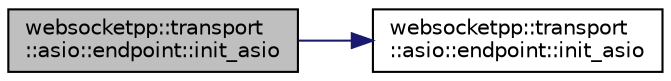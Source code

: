 digraph "websocketpp::transport::asio::endpoint::init_asio"
{
  edge [fontname="Helvetica",fontsize="10",labelfontname="Helvetica",labelfontsize="10"];
  node [fontname="Helvetica",fontsize="10",shape=record];
  rankdir="LR";
  Node29 [label="websocketpp::transport\l::asio::endpoint::init_asio",height=0.2,width=0.4,color="black", fillcolor="grey75", style="filled", fontcolor="black"];
  Node29 -> Node30 [color="midnightblue",fontsize="10",style="solid",fontname="Helvetica"];
  Node30 [label="websocketpp::transport\l::asio::endpoint::init_asio",height=0.2,width=0.4,color="black", fillcolor="white", style="filled",URL="$classwebsocketpp_1_1transport_1_1asio_1_1endpoint.html#a22938eec899a9ab2b9ada2b76172f798",tooltip="Initialize asio transport with internal io_service. "];
}

